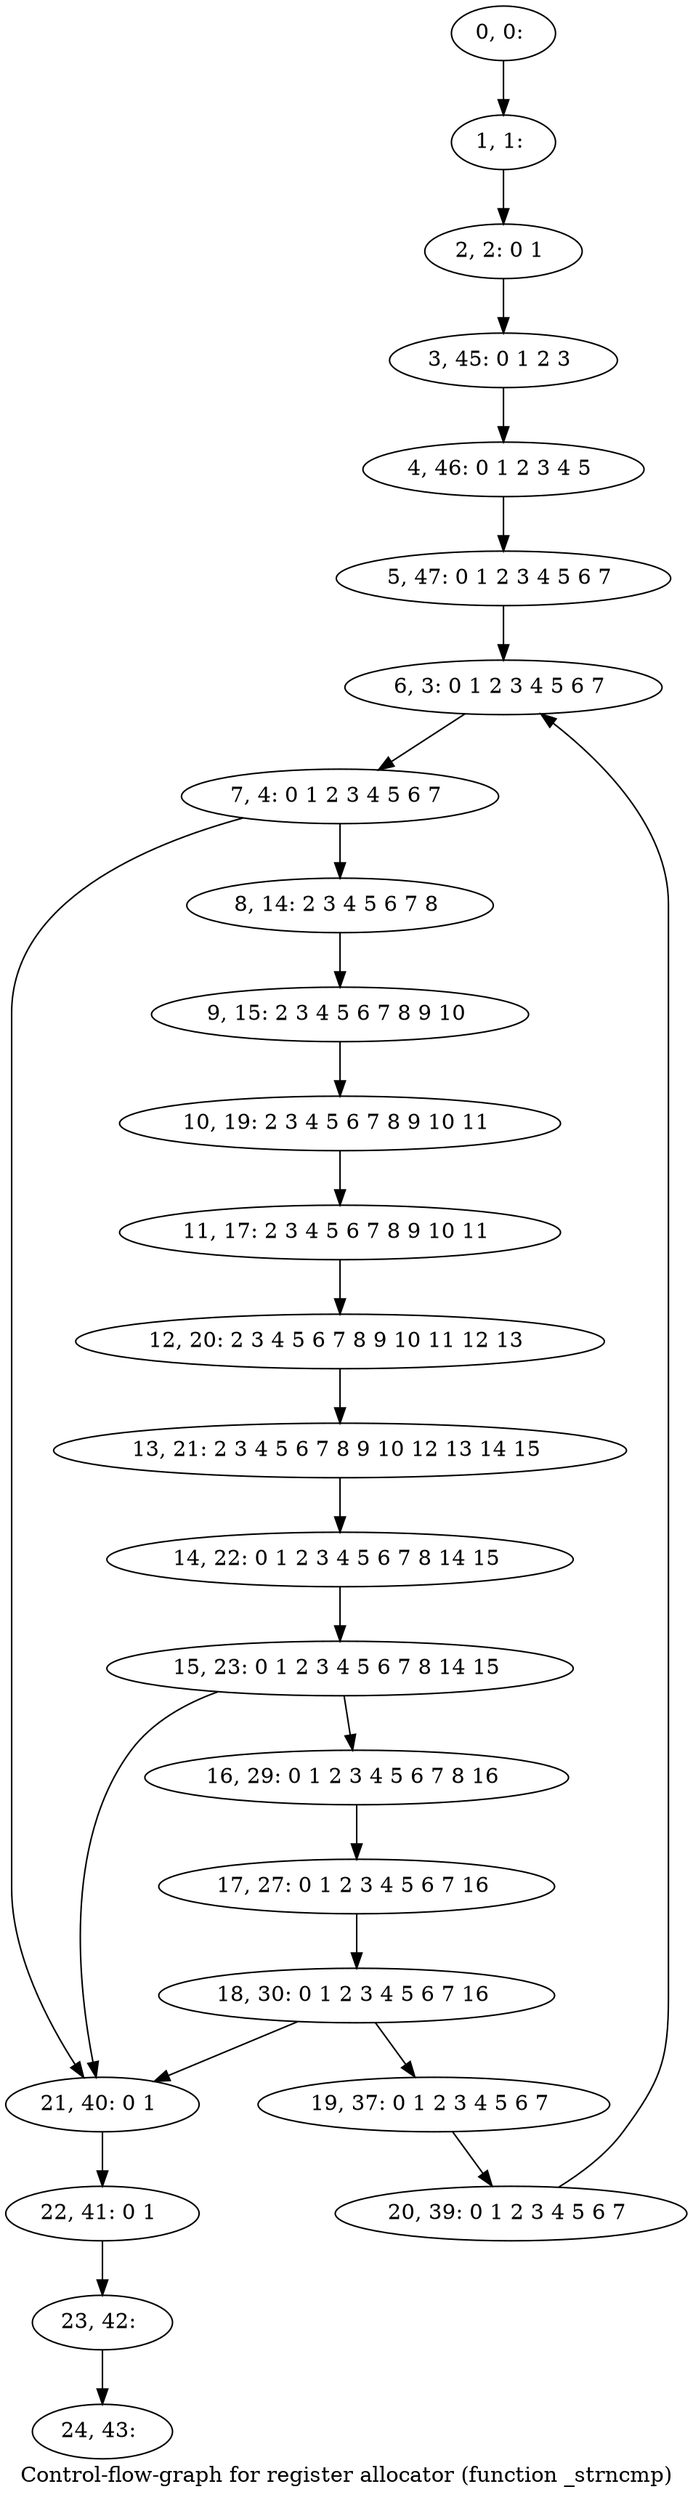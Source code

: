digraph G {
graph [label="Control-flow-graph for register allocator (function _strncmp)"]
0[label="0, 0: "];
1[label="1, 1: "];
2[label="2, 2: 0 1 "];
3[label="3, 45: 0 1 2 3 "];
4[label="4, 46: 0 1 2 3 4 5 "];
5[label="5, 47: 0 1 2 3 4 5 6 7 "];
6[label="6, 3: 0 1 2 3 4 5 6 7 "];
7[label="7, 4: 0 1 2 3 4 5 6 7 "];
8[label="8, 14: 2 3 4 5 6 7 8 "];
9[label="9, 15: 2 3 4 5 6 7 8 9 10 "];
10[label="10, 19: 2 3 4 5 6 7 8 9 10 11 "];
11[label="11, 17: 2 3 4 5 6 7 8 9 10 11 "];
12[label="12, 20: 2 3 4 5 6 7 8 9 10 11 12 13 "];
13[label="13, 21: 2 3 4 5 6 7 8 9 10 12 13 14 15 "];
14[label="14, 22: 0 1 2 3 4 5 6 7 8 14 15 "];
15[label="15, 23: 0 1 2 3 4 5 6 7 8 14 15 "];
16[label="16, 29: 0 1 2 3 4 5 6 7 8 16 "];
17[label="17, 27: 0 1 2 3 4 5 6 7 16 "];
18[label="18, 30: 0 1 2 3 4 5 6 7 16 "];
19[label="19, 37: 0 1 2 3 4 5 6 7 "];
20[label="20, 39: 0 1 2 3 4 5 6 7 "];
21[label="21, 40: 0 1 "];
22[label="22, 41: 0 1 "];
23[label="23, 42: "];
24[label="24, 43: "];
0->1 ;
1->2 ;
2->3 ;
3->4 ;
4->5 ;
5->6 ;
6->7 ;
7->8 ;
7->21 ;
8->9 ;
9->10 ;
10->11 ;
11->12 ;
12->13 ;
13->14 ;
14->15 ;
15->16 ;
15->21 ;
16->17 ;
17->18 ;
18->19 ;
18->21 ;
19->20 ;
20->6 ;
21->22 ;
22->23 ;
23->24 ;
}
